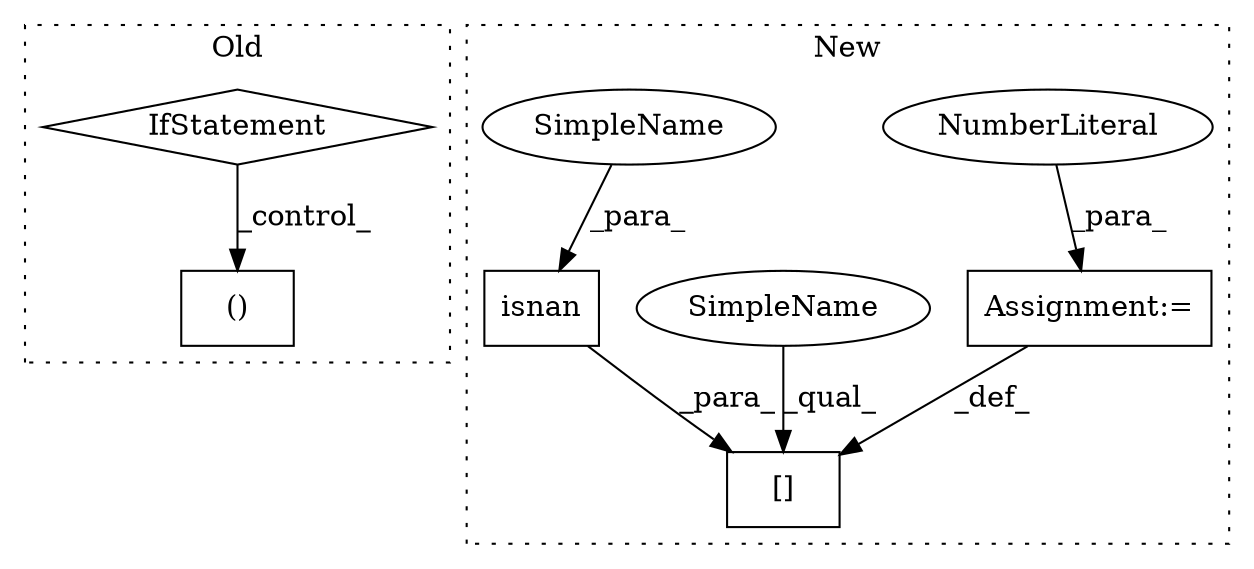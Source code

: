 digraph G {
subgraph cluster0 {
1 [label="()" a="106" s="1406" l="141" shape="box"];
6 [label="IfStatement" a="25" s="1636" l="23" shape="diamond"];
label = "Old";
style="dotted";
}
subgraph cluster1 {
2 [label="isnan" a="32" s="2062,2073" l="6,1" shape="box"];
3 [label="[]" a="2" s="2050,2074" l="6,1" shape="box"];
4 [label="Assignment:=" a="7" s="2075" l="1" shape="box"];
5 [label="NumberLiteral" a="34" s="2076" l="1" shape="ellipse"];
7 [label="SimpleName" a="42" s="2050" l="5" shape="ellipse"];
8 [label="SimpleName" a="42" s="2068" l="5" shape="ellipse"];
label = "New";
style="dotted";
}
2 -> 3 [label="_para_"];
4 -> 3 [label="_def_"];
5 -> 4 [label="_para_"];
6 -> 1 [label="_control_"];
7 -> 3 [label="_qual_"];
8 -> 2 [label="_para_"];
}